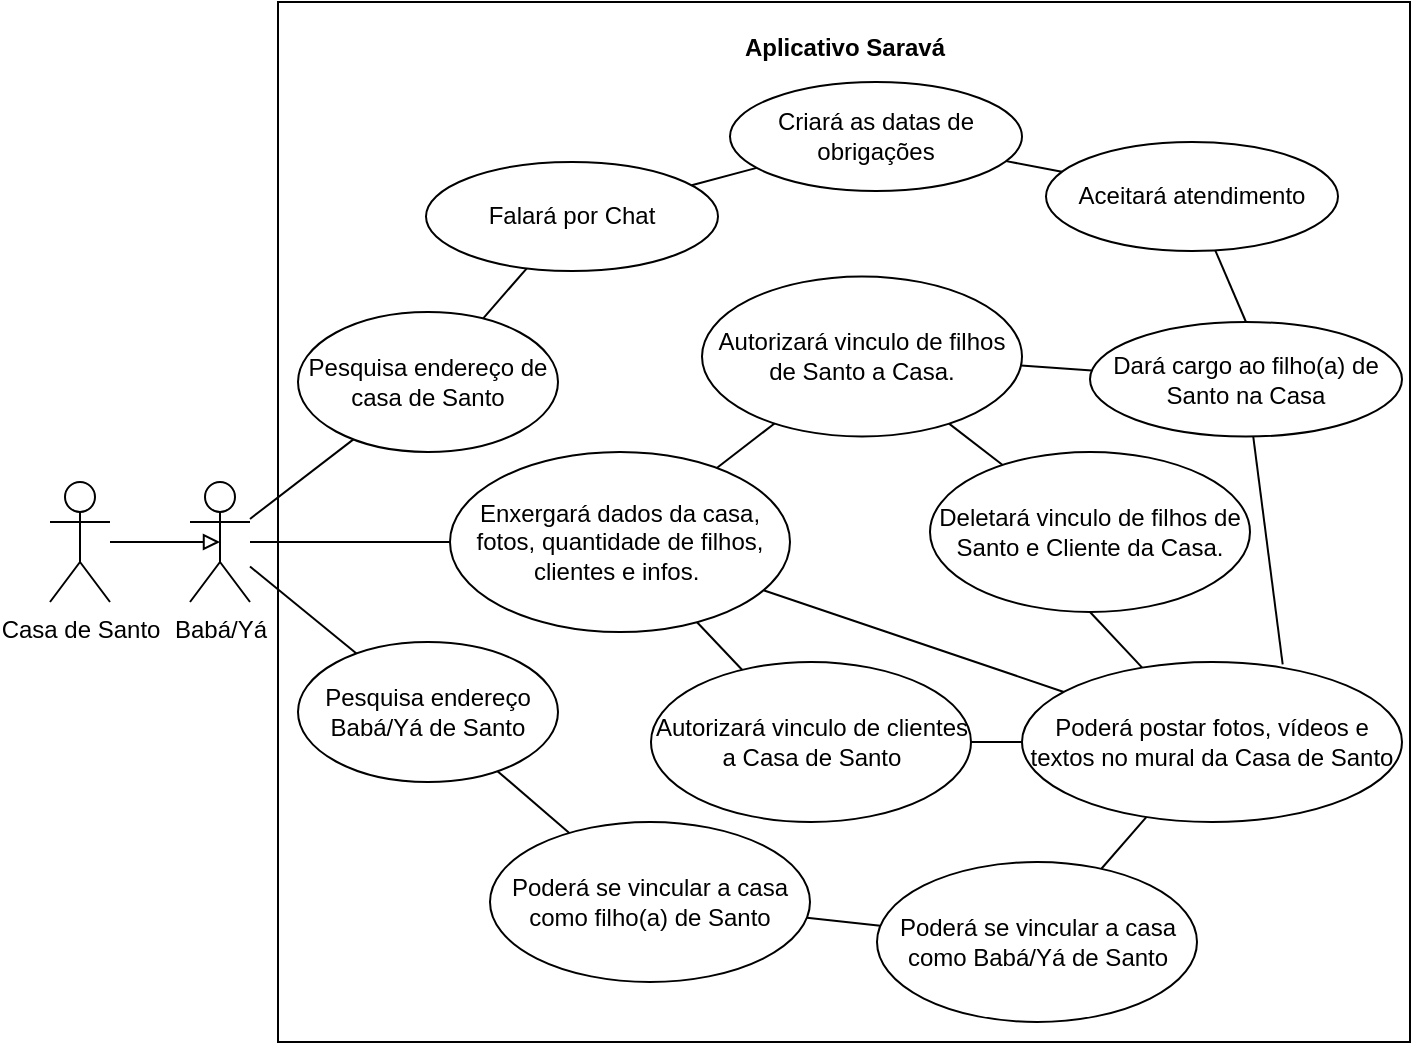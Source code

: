<mxfile version="21.2.7" type="github">
  <diagram name="Página-1" id="QxnHx__wZrE5UsQH2TkZ">
    <mxGraphModel dx="1050" dy="581" grid="1" gridSize="10" guides="1" tooltips="1" connect="1" arrows="1" fold="1" page="1" pageScale="1" pageWidth="827" pageHeight="1169" math="0" shadow="0">
      <root>
        <mxCell id="0" />
        <mxCell id="1" parent="0" />
        <mxCell id="VymSgot9QLsFwOsiQC4_-1" value="" style="rounded=0;whiteSpace=wrap;html=1;" vertex="1" parent="1">
          <mxGeometry x="194" y="40" width="566" height="520" as="geometry" />
        </mxCell>
        <mxCell id="VymSgot9QLsFwOsiQC4_-39" style="edgeStyle=orthogonalEdgeStyle;rounded=0;orthogonalLoop=1;jettySize=auto;html=1;entryX=0.5;entryY=0.5;entryDx=0;entryDy=0;entryPerimeter=0;endArrow=block;endFill=0;" edge="1" parent="1" source="VymSgot9QLsFwOsiQC4_-7" target="VymSgot9QLsFwOsiQC4_-9">
          <mxGeometry relative="1" as="geometry" />
        </mxCell>
        <mxCell id="VymSgot9QLsFwOsiQC4_-7" value="Casa de Santo" style="shape=umlActor;verticalLabelPosition=bottom;verticalAlign=top;html=1;" vertex="1" parent="1">
          <mxGeometry x="80" y="280" width="30" height="60" as="geometry" />
        </mxCell>
        <mxCell id="VymSgot9QLsFwOsiQC4_-36" style="rounded=0;orthogonalLoop=1;jettySize=auto;html=1;endArrow=none;endFill=0;" edge="1" parent="1" source="VymSgot9QLsFwOsiQC4_-9" target="VymSgot9QLsFwOsiQC4_-15">
          <mxGeometry relative="1" as="geometry" />
        </mxCell>
        <mxCell id="VymSgot9QLsFwOsiQC4_-37" style="rounded=0;orthogonalLoop=1;jettySize=auto;html=1;endArrow=none;endFill=0;" edge="1" parent="1" source="VymSgot9QLsFwOsiQC4_-9" target="VymSgot9QLsFwOsiQC4_-14">
          <mxGeometry relative="1" as="geometry" />
        </mxCell>
        <mxCell id="VymSgot9QLsFwOsiQC4_-43" style="rounded=0;orthogonalLoop=1;jettySize=auto;html=1;endArrow=none;endFill=0;" edge="1" parent="1" source="VymSgot9QLsFwOsiQC4_-9" target="VymSgot9QLsFwOsiQC4_-16">
          <mxGeometry relative="1" as="geometry" />
        </mxCell>
        <mxCell id="VymSgot9QLsFwOsiQC4_-9" value="Babá/Yá" style="shape=umlActor;verticalLabelPosition=bottom;verticalAlign=top;html=1;" vertex="1" parent="1">
          <mxGeometry x="150" y="280" width="30" height="60" as="geometry" />
        </mxCell>
        <mxCell id="VymSgot9QLsFwOsiQC4_-45" style="rounded=0;orthogonalLoop=1;jettySize=auto;html=1;endArrow=none;endFill=0;" edge="1" parent="1" source="VymSgot9QLsFwOsiQC4_-14" target="VymSgot9QLsFwOsiQC4_-40">
          <mxGeometry relative="1" as="geometry" />
        </mxCell>
        <mxCell id="VymSgot9QLsFwOsiQC4_-14" value="Pesquisa endereço de casa de Santo" style="ellipse;whiteSpace=wrap;html=1;" vertex="1" parent="1">
          <mxGeometry x="204" y="195" width="130" height="70" as="geometry" />
        </mxCell>
        <mxCell id="VymSgot9QLsFwOsiQC4_-44" style="rounded=0;orthogonalLoop=1;jettySize=auto;html=1;endArrow=none;endFill=0;" edge="1" parent="1" source="VymSgot9QLsFwOsiQC4_-15" target="VymSgot9QLsFwOsiQC4_-23">
          <mxGeometry relative="1" as="geometry" />
        </mxCell>
        <mxCell id="VymSgot9QLsFwOsiQC4_-15" value="Pesquisa endereço Babá/Yá de Santo" style="ellipse;whiteSpace=wrap;html=1;" vertex="1" parent="1">
          <mxGeometry x="204" y="360" width="130" height="70" as="geometry" />
        </mxCell>
        <mxCell id="VymSgot9QLsFwOsiQC4_-46" style="rounded=0;orthogonalLoop=1;jettySize=auto;html=1;endArrow=none;endFill=0;" edge="1" parent="1" source="VymSgot9QLsFwOsiQC4_-16" target="VymSgot9QLsFwOsiQC4_-28">
          <mxGeometry relative="1" as="geometry" />
        </mxCell>
        <mxCell id="VymSgot9QLsFwOsiQC4_-55" style="rounded=0;orthogonalLoop=1;jettySize=auto;html=1;endArrow=none;endFill=0;" edge="1" parent="1" source="VymSgot9QLsFwOsiQC4_-16" target="VymSgot9QLsFwOsiQC4_-52">
          <mxGeometry relative="1" as="geometry" />
        </mxCell>
        <mxCell id="VymSgot9QLsFwOsiQC4_-16" value="Enxergará dados da casa, fotos, quantidade de filhos, clientes e infos.&amp;nbsp;" style="ellipse;whiteSpace=wrap;html=1;" vertex="1" parent="1">
          <mxGeometry x="280" y="265" width="170" height="90" as="geometry" />
        </mxCell>
        <mxCell id="VymSgot9QLsFwOsiQC4_-17" value="Aplicativo Saravá" style="text;align=center;fontStyle=1;verticalAlign=middle;spacingLeft=3;spacingRight=3;strokeColor=none;rotatable=0;points=[[0,0.5],[1,0.5]];portConstraint=eastwest;html=1;" vertex="1" parent="1">
          <mxGeometry x="420.5" y="50" width="113" height="26" as="geometry" />
        </mxCell>
        <mxCell id="VymSgot9QLsFwOsiQC4_-56" style="rounded=0;orthogonalLoop=1;jettySize=auto;html=1;endArrow=none;endFill=0;" edge="1" parent="1" source="VymSgot9QLsFwOsiQC4_-23" target="VymSgot9QLsFwOsiQC4_-42">
          <mxGeometry relative="1" as="geometry" />
        </mxCell>
        <mxCell id="VymSgot9QLsFwOsiQC4_-23" value="Poderá se vincular a casa como filho(a) de Santo" style="ellipse;whiteSpace=wrap;html=1;" vertex="1" parent="1">
          <mxGeometry x="300" y="450" width="160" height="80" as="geometry" />
        </mxCell>
        <mxCell id="VymSgot9QLsFwOsiQC4_-63" style="rounded=0;orthogonalLoop=1;jettySize=auto;html=1;entryX=0.5;entryY=1;entryDx=0;entryDy=0;endArrow=none;endFill=0;" edge="1" parent="1" source="VymSgot9QLsFwOsiQC4_-28" target="VymSgot9QLsFwOsiQC4_-60">
          <mxGeometry relative="1" as="geometry" />
        </mxCell>
        <mxCell id="VymSgot9QLsFwOsiQC4_-28" value="Poderá postar fotos, vídeos e textos no mural da Casa de Santo" style="ellipse;whiteSpace=wrap;html=1;" vertex="1" parent="1">
          <mxGeometry x="566" y="370" width="190" height="80" as="geometry" />
        </mxCell>
        <mxCell id="VymSgot9QLsFwOsiQC4_-48" style="rounded=0;orthogonalLoop=1;jettySize=auto;html=1;endArrow=none;endFill=0;" edge="1" parent="1" source="VymSgot9QLsFwOsiQC4_-31" target="VymSgot9QLsFwOsiQC4_-41">
          <mxGeometry relative="1" as="geometry" />
        </mxCell>
        <mxCell id="VymSgot9QLsFwOsiQC4_-31" value="Criará as datas de obrigações" style="ellipse;whiteSpace=wrap;html=1;" vertex="1" parent="1">
          <mxGeometry x="420" y="80" width="146" height="54.5" as="geometry" />
        </mxCell>
        <mxCell id="VymSgot9QLsFwOsiQC4_-47" style="rounded=0;orthogonalLoop=1;jettySize=auto;html=1;endArrow=none;endFill=0;" edge="1" parent="1" source="VymSgot9QLsFwOsiQC4_-40" target="VymSgot9QLsFwOsiQC4_-31">
          <mxGeometry relative="1" as="geometry" />
        </mxCell>
        <mxCell id="VymSgot9QLsFwOsiQC4_-40" value="Falará por Chat" style="ellipse;whiteSpace=wrap;html=1;" vertex="1" parent="1">
          <mxGeometry x="268" y="120" width="146" height="54.5" as="geometry" />
        </mxCell>
        <mxCell id="VymSgot9QLsFwOsiQC4_-50" style="rounded=0;orthogonalLoop=1;jettySize=auto;html=1;entryX=0.5;entryY=0;entryDx=0;entryDy=0;endArrow=none;endFill=0;" edge="1" parent="1" source="VymSgot9QLsFwOsiQC4_-41" target="VymSgot9QLsFwOsiQC4_-49">
          <mxGeometry relative="1" as="geometry" />
        </mxCell>
        <mxCell id="VymSgot9QLsFwOsiQC4_-41" value="Aceitará atendimento" style="ellipse;whiteSpace=wrap;html=1;" vertex="1" parent="1">
          <mxGeometry x="578" y="110" width="146" height="54.5" as="geometry" />
        </mxCell>
        <mxCell id="VymSgot9QLsFwOsiQC4_-57" style="rounded=0;orthogonalLoop=1;jettySize=auto;html=1;endArrow=none;endFill=0;" edge="1" parent="1" source="VymSgot9QLsFwOsiQC4_-42" target="VymSgot9QLsFwOsiQC4_-28">
          <mxGeometry relative="1" as="geometry" />
        </mxCell>
        <mxCell id="VymSgot9QLsFwOsiQC4_-42" value="Poderá se vincular a casa como Babá/Yá de Santo" style="ellipse;whiteSpace=wrap;html=1;" vertex="1" parent="1">
          <mxGeometry x="493.5" y="470" width="160" height="80" as="geometry" />
        </mxCell>
        <mxCell id="VymSgot9QLsFwOsiQC4_-62" style="rounded=0;orthogonalLoop=1;jettySize=auto;html=1;endArrow=none;endFill=0;entryX=0.686;entryY=0.015;entryDx=0;entryDy=0;entryPerimeter=0;" edge="1" parent="1" source="VymSgot9QLsFwOsiQC4_-49" target="VymSgot9QLsFwOsiQC4_-28">
          <mxGeometry relative="1" as="geometry" />
        </mxCell>
        <mxCell id="VymSgot9QLsFwOsiQC4_-49" value="Dará cargo ao filho(a) de Santo na Casa" style="ellipse;whiteSpace=wrap;html=1;" vertex="1" parent="1">
          <mxGeometry x="600" y="200" width="156" height="57.25" as="geometry" />
        </mxCell>
        <mxCell id="VymSgot9QLsFwOsiQC4_-59" style="rounded=0;orthogonalLoop=1;jettySize=auto;html=1;endArrow=none;endFill=0;" edge="1" parent="1" source="VymSgot9QLsFwOsiQC4_-52" target="VymSgot9QLsFwOsiQC4_-28">
          <mxGeometry relative="1" as="geometry" />
        </mxCell>
        <mxCell id="VymSgot9QLsFwOsiQC4_-52" value="Autorizará vinculo de clientes a Casa de Santo" style="ellipse;whiteSpace=wrap;html=1;" vertex="1" parent="1">
          <mxGeometry x="380.5" y="370" width="160" height="80" as="geometry" />
        </mxCell>
        <mxCell id="VymSgot9QLsFwOsiQC4_-54" style="rounded=0;orthogonalLoop=1;jettySize=auto;html=1;endArrow=none;endFill=0;" edge="1" parent="1" source="VymSgot9QLsFwOsiQC4_-53" target="VymSgot9QLsFwOsiQC4_-16">
          <mxGeometry relative="1" as="geometry" />
        </mxCell>
        <mxCell id="VymSgot9QLsFwOsiQC4_-58" style="rounded=0;orthogonalLoop=1;jettySize=auto;html=1;endArrow=none;endFill=0;" edge="1" parent="1" source="VymSgot9QLsFwOsiQC4_-53" target="VymSgot9QLsFwOsiQC4_-49">
          <mxGeometry relative="1" as="geometry" />
        </mxCell>
        <mxCell id="VymSgot9QLsFwOsiQC4_-61" style="rounded=0;orthogonalLoop=1;jettySize=auto;html=1;endArrow=none;endFill=0;" edge="1" parent="1" source="VymSgot9QLsFwOsiQC4_-53" target="VymSgot9QLsFwOsiQC4_-60">
          <mxGeometry relative="1" as="geometry" />
        </mxCell>
        <mxCell id="VymSgot9QLsFwOsiQC4_-53" value="Autorizará vinculo de filhos de Santo a Casa." style="ellipse;whiteSpace=wrap;html=1;" vertex="1" parent="1">
          <mxGeometry x="406" y="177.25" width="160" height="80" as="geometry" />
        </mxCell>
        <mxCell id="VymSgot9QLsFwOsiQC4_-60" value="Deletará vinculo de filhos de Santo e Cliente da Casa." style="ellipse;whiteSpace=wrap;html=1;" vertex="1" parent="1">
          <mxGeometry x="520" y="265" width="160" height="80" as="geometry" />
        </mxCell>
      </root>
    </mxGraphModel>
  </diagram>
</mxfile>
